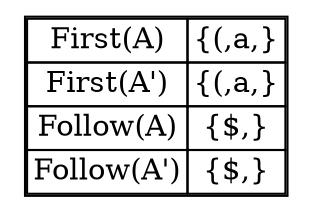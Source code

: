 digraph G{
    node[shape=plaintext];
    a [label=<
<table border="1" cellborder="1" cellspacing="0">
<tr><td>First(A)</td>
<td>{(,a,}</td></tr><tr><td>First(A')</td>
<td>{(,a,}</td></tr><tr><td>Follow(A)</td>
<td>{$,}</td></tr><tr><td>Follow(A')</td>
<td>{$,}</td></tr></table>>];}
